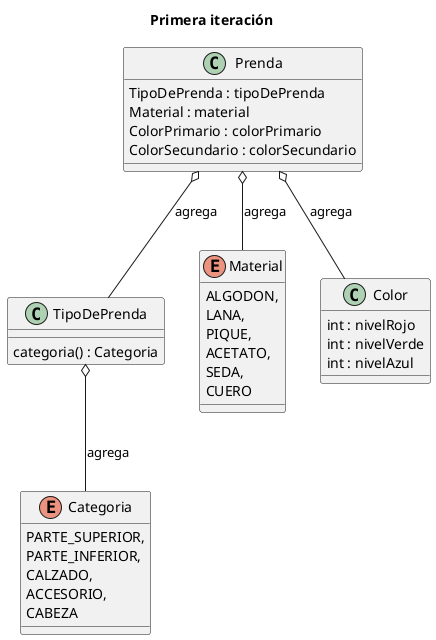 @startuml
title Primera iteración

class Prenda {
    TipoDePrenda : tipoDePrenda
    Material : material
    ColorPrimario : colorPrimario
    ColorSecundario : colorSecundario
}

class TipoDePrenda {
    categoria() : Categoria
}

enum Material {
  ALGODON,
  LANA,
  PIQUE,
  ACETATO,
  SEDA,
  CUERO
}

class Color {
    int : nivelRojo
    int : nivelVerde
    int : nivelAzul
}

enum Categoria {
  PARTE_SUPERIOR,
  PARTE_INFERIOR,
  CALZADO,
  ACCESORIO,
  CABEZA
}

Prenda o-- TipoDePrenda : agrega
Prenda o-- Color : agrega
Prenda o-- Material : agrega
TipoDePrenda o-- Categoria : agrega

@enduml